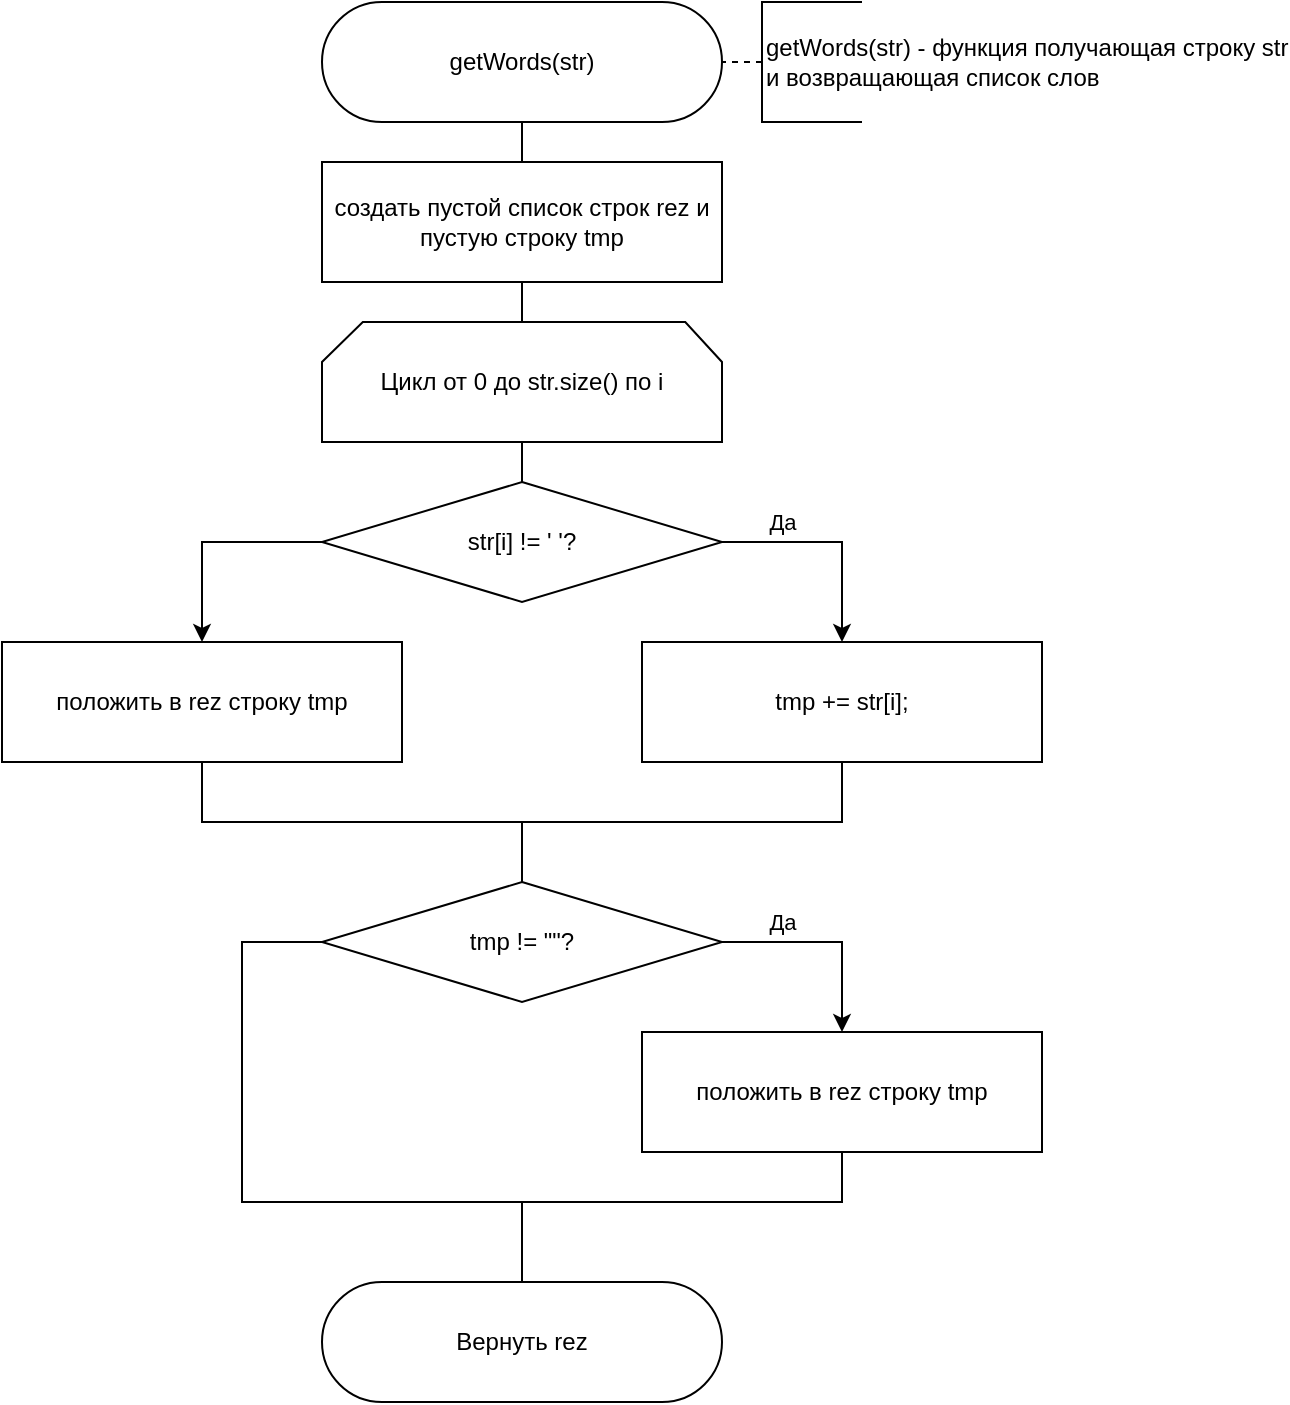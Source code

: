 <mxfile version="15.6.0"><diagram id="f2X41bjhdgo863nyaZHW" name="Page-1"><mxGraphModel dx="1794" dy="664" grid="1" gridSize="10" guides="1" tooltips="1" connect="1" arrows="1" fold="1" page="1" pageScale="1" pageWidth="827" pageHeight="1169" math="0" shadow="0"><root><mxCell id="0"/><mxCell id="1" parent="0"/><mxCell id="zJcZsCJPPWqwdKcP8I3A-4" value="" style="edgeStyle=orthogonalEdgeStyle;rounded=0;orthogonalLoop=1;jettySize=auto;html=1;endArrow=none;" parent="1" source="PJYvJVSJ4xB44D1NQZ6h-1" target="zJcZsCJPPWqwdKcP8I3A-3" edge="1"><mxGeometry relative="1" as="geometry"/></mxCell><mxCell id="PJYvJVSJ4xB44D1NQZ6h-1" value="getWords(str)" style="rounded=1;whiteSpace=wrap;html=1;arcSize=50;" parent="1" vertex="1"><mxGeometry x="120" y="40" width="200" height="60" as="geometry"/></mxCell><mxCell id="PJYvJVSJ4xB44D1NQZ6h-3" value="&lt;div&gt;getWords(str) - функция получающая строку str&lt;/div&gt;&lt;div&gt;и возвращающая список слов&lt;br&gt;&lt;/div&gt;" style="strokeWidth=1;html=1;shape=mxgraph.flowchart.annotation_1;align=left;pointerEvents=1;" parent="1" vertex="1"><mxGeometry x="340" y="40" width="50" height="60" as="geometry"/></mxCell><mxCell id="PJYvJVSJ4xB44D1NQZ6h-4" value="" style="endArrow=none;dashed=1;html=1;exitX=0;exitY=0.5;exitDx=0;exitDy=0;exitPerimeter=0;entryX=1;entryY=0.5;entryDx=0;entryDy=0;" parent="1" source="PJYvJVSJ4xB44D1NQZ6h-3" target="PJYvJVSJ4xB44D1NQZ6h-1" edge="1"><mxGeometry width="50" height="50" relative="1" as="geometry"><mxPoint x="450" y="220" as="sourcePoint"/><mxPoint x="300" y="70" as="targetPoint"/></mxGeometry></mxCell><mxCell id="zJcZsCJPPWqwdKcP8I3A-6" value="" style="edgeStyle=orthogonalEdgeStyle;rounded=0;orthogonalLoop=1;jettySize=auto;html=1;endArrow=none;" parent="1" source="zJcZsCJPPWqwdKcP8I3A-3" target="zJcZsCJPPWqwdKcP8I3A-5" edge="1"><mxGeometry relative="1" as="geometry"/></mxCell><mxCell id="zJcZsCJPPWqwdKcP8I3A-3" value="создать пустой список строк rez и пустую строку tmp" style="rounded=0;whiteSpace=wrap;html=1;" parent="1" vertex="1"><mxGeometry x="120" y="120" width="200" height="60" as="geometry"/></mxCell><mxCell id="HBWkqZnvE0yqZRpzvcxV-4" value="" style="edgeStyle=orthogonalEdgeStyle;rounded=0;orthogonalLoop=1;jettySize=auto;html=1;endArrow=none;" edge="1" parent="1" source="zJcZsCJPPWqwdKcP8I3A-5" target="HBWkqZnvE0yqZRpzvcxV-3"><mxGeometry relative="1" as="geometry"/></mxCell><mxCell id="zJcZsCJPPWqwdKcP8I3A-5" value="Цикл от 0 до str.size() по i" style="strokeWidth=1;html=1;shape=stencil(rZVNb4MwDIZ/Ta5VIFoFxynrTlUvPeycUndEhQQF2q7/vikuGh+DMa8SB/wa3gcbW2FClqkqgIXcqByYeGNhuLa28MJa57ryob9NMbHkGF4wjCMMVVlAUqF2Vk6rXQaYKStnj3DR++rhoE0KDl3FivFX/8z9EjKxxngTbU3ZybTy3kxp49/lX2jGFy+IuT5ijApPyKEC11G/y9ugwMJ3MimYR9oSSN2KGu5vpI+/kwIaaUXpXp8VzIRtCHXxBQ97uDiayduSeDG1OlIvm60jVDfCE9IrYwso5E4lx09nT2b/41cW6r7cg0STzu0ZWkPXm++pBjQOmTYthyj+r0OvgU+wWBIs+JMdKGVQ/kaS2RImhtbrg4mo1ZExEvJgHUzM10FnGZ4jY6M7MKhVPNdq4QY=);whiteSpace=wrap;" parent="1" vertex="1"><mxGeometry x="120" y="200" width="200" height="60" as="geometry"/></mxCell><mxCell id="HBWkqZnvE0yqZRpzvcxV-8" value="Да" style="edgeStyle=orthogonalEdgeStyle;rounded=0;orthogonalLoop=1;jettySize=auto;html=1;entryX=0.5;entryY=0;entryDx=0;entryDy=0;exitX=1;exitY=0.5;exitDx=0;exitDy=0;" edge="1" parent="1" source="HBWkqZnvE0yqZRpzvcxV-3" target="HBWkqZnvE0yqZRpzvcxV-7"><mxGeometry x="-0.455" y="10" relative="1" as="geometry"><Array as="points"><mxPoint x="380" y="310"/></Array><mxPoint as="offset"/></mxGeometry></mxCell><mxCell id="HBWkqZnvE0yqZRpzvcxV-10" style="edgeStyle=orthogonalEdgeStyle;rounded=0;orthogonalLoop=1;jettySize=auto;html=1;entryX=0.5;entryY=0;entryDx=0;entryDy=0;exitX=0;exitY=0.5;exitDx=0;exitDy=0;" edge="1" parent="1" source="HBWkqZnvE0yqZRpzvcxV-3" target="HBWkqZnvE0yqZRpzvcxV-9"><mxGeometry relative="1" as="geometry"/></mxCell><mxCell id="HBWkqZnvE0yqZRpzvcxV-3" value="str[i] != ' '?" style="rhombus;whiteSpace=wrap;html=1;" vertex="1" parent="1"><mxGeometry x="120" y="280" width="200" height="60" as="geometry"/></mxCell><mxCell id="HBWkqZnvE0yqZRpzvcxV-13" style="edgeStyle=orthogonalEdgeStyle;rounded=0;orthogonalLoop=1;jettySize=auto;html=1;entryX=0.5;entryY=0;entryDx=0;entryDy=0;endArrow=none;" edge="1" parent="1" source="HBWkqZnvE0yqZRpzvcxV-7" target="HBWkqZnvE0yqZRpzvcxV-12"><mxGeometry relative="1" as="geometry"/></mxCell><mxCell id="HBWkqZnvE0yqZRpzvcxV-7" value="tmp += str[i];" style="rounded=0;whiteSpace=wrap;html=1;" vertex="1" parent="1"><mxGeometry x="280" y="360" width="200" height="60" as="geometry"/></mxCell><mxCell id="HBWkqZnvE0yqZRpzvcxV-14" style="edgeStyle=orthogonalEdgeStyle;rounded=0;orthogonalLoop=1;jettySize=auto;html=1;entryX=0.5;entryY=0;entryDx=0;entryDy=0;endArrow=none;" edge="1" parent="1" source="HBWkqZnvE0yqZRpzvcxV-9" target="HBWkqZnvE0yqZRpzvcxV-12"><mxGeometry relative="1" as="geometry"/></mxCell><mxCell id="HBWkqZnvE0yqZRpzvcxV-9" value="положить в rez строку tmp" style="rounded=0;whiteSpace=wrap;html=1;" vertex="1" parent="1"><mxGeometry x="-40" y="360" width="200" height="60" as="geometry"/></mxCell><mxCell id="HBWkqZnvE0yqZRpzvcxV-17" style="edgeStyle=orthogonalEdgeStyle;rounded=0;orthogonalLoop=1;jettySize=auto;html=1;entryX=0.5;entryY=0;entryDx=0;entryDy=0;endArrow=none;" edge="1" parent="1" source="HBWkqZnvE0yqZRpzvcxV-11" target="HBWkqZnvE0yqZRpzvcxV-16"><mxGeometry relative="1" as="geometry"><Array as="points"><mxPoint x="380" y="640"/><mxPoint x="220" y="640"/></Array></mxGeometry></mxCell><mxCell id="HBWkqZnvE0yqZRpzvcxV-11" value="положить в rez строку tmp" style="rounded=0;whiteSpace=wrap;html=1;" vertex="1" parent="1"><mxGeometry x="280" y="555" width="200" height="60" as="geometry"/></mxCell><mxCell id="HBWkqZnvE0yqZRpzvcxV-15" value="Да" style="edgeStyle=orthogonalEdgeStyle;rounded=0;orthogonalLoop=1;jettySize=auto;html=1;entryX=0.5;entryY=0;entryDx=0;entryDy=0;exitX=1;exitY=0.5;exitDx=0;exitDy=0;" edge="1" parent="1" source="HBWkqZnvE0yqZRpzvcxV-12" target="HBWkqZnvE0yqZRpzvcxV-11"><mxGeometry x="-0.429" y="10" relative="1" as="geometry"><mxPoint as="offset"/></mxGeometry></mxCell><mxCell id="HBWkqZnvE0yqZRpzvcxV-18" style="edgeStyle=orthogonalEdgeStyle;rounded=0;orthogonalLoop=1;jettySize=auto;html=1;entryX=0.5;entryY=0;entryDx=0;entryDy=0;exitX=0;exitY=0.5;exitDx=0;exitDy=0;endArrow=none;" edge="1" parent="1" source="HBWkqZnvE0yqZRpzvcxV-12" target="HBWkqZnvE0yqZRpzvcxV-16"><mxGeometry relative="1" as="geometry"><Array as="points"><mxPoint x="80" y="510"/><mxPoint x="80" y="640"/><mxPoint x="220" y="640"/></Array></mxGeometry></mxCell><mxCell id="HBWkqZnvE0yqZRpzvcxV-12" value="tmp != &quot;&quot;?" style="rhombus;whiteSpace=wrap;html=1;" vertex="1" parent="1"><mxGeometry x="120" y="480" width="200" height="60" as="geometry"/></mxCell><mxCell id="HBWkqZnvE0yqZRpzvcxV-16" value="Вернуть rez" style="rounded=1;whiteSpace=wrap;html=1;arcSize=50;" vertex="1" parent="1"><mxGeometry x="120" y="680" width="200" height="60" as="geometry"/></mxCell></root></mxGraphModel></diagram></mxfile>